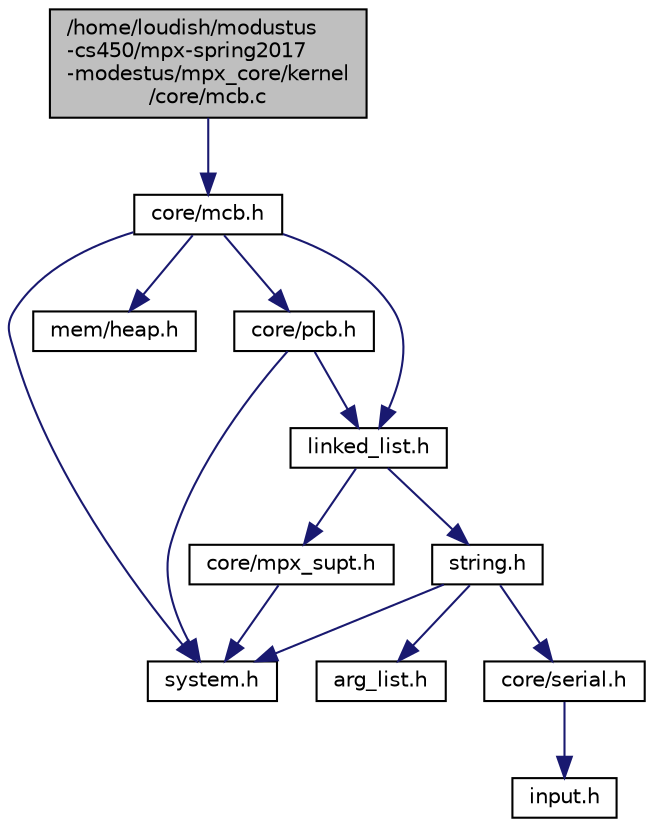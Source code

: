 digraph "/home/loudish/modustus-cs450/mpx-spring2017-modestus/mpx_core/kernel/core/mcb.c"
{
  edge [fontname="Helvetica",fontsize="10",labelfontname="Helvetica",labelfontsize="10"];
  node [fontname="Helvetica",fontsize="10",shape=record];
  Node1 [label="/home/loudish/modustus\l-cs450/mpx-spring2017\l-modestus/mpx_core/kernel\l/core/mcb.c",height=0.2,width=0.4,color="black", fillcolor="grey75", style="filled", fontcolor="black"];
  Node1 -> Node2 [color="midnightblue",fontsize="10",style="solid",fontname="Helvetica"];
  Node2 [label="core/mcb.h",height=0.2,width=0.4,color="black", fillcolor="white", style="filled",URL="$mcb_8h.html"];
  Node2 -> Node3 [color="midnightblue",fontsize="10",style="solid",fontname="Helvetica"];
  Node3 [label="system.h",height=0.2,width=0.4,color="black", fillcolor="white", style="filled",URL="$system_8h.html"];
  Node2 -> Node4 [color="midnightblue",fontsize="10",style="solid",fontname="Helvetica"];
  Node4 [label="mem/heap.h",height=0.2,width=0.4,color="black", fillcolor="white", style="filled",URL="$heap_8h.html"];
  Node2 -> Node5 [color="midnightblue",fontsize="10",style="solid",fontname="Helvetica"];
  Node5 [label="core/pcb.h",height=0.2,width=0.4,color="black", fillcolor="white", style="filled",URL="$pcb_8h.html"];
  Node5 -> Node3 [color="midnightblue",fontsize="10",style="solid",fontname="Helvetica"];
  Node5 -> Node6 [color="midnightblue",fontsize="10",style="solid",fontname="Helvetica"];
  Node6 [label="linked_list.h",height=0.2,width=0.4,color="black", fillcolor="white", style="filled",URL="$linked__list_8h.html"];
  Node6 -> Node7 [color="midnightblue",fontsize="10",style="solid",fontname="Helvetica"];
  Node7 [label="string.h",height=0.2,width=0.4,color="black", fillcolor="white", style="filled",URL="$string_8h.html"];
  Node7 -> Node3 [color="midnightblue",fontsize="10",style="solid",fontname="Helvetica"];
  Node7 -> Node8 [color="midnightblue",fontsize="10",style="solid",fontname="Helvetica"];
  Node8 [label="arg_list.h",height=0.2,width=0.4,color="black", fillcolor="white", style="filled",URL="$arg__list_8h.html"];
  Node7 -> Node9 [color="midnightblue",fontsize="10",style="solid",fontname="Helvetica"];
  Node9 [label="core/serial.h",height=0.2,width=0.4,color="black", fillcolor="white", style="filled",URL="$serial_8h.html"];
  Node9 -> Node10 [color="midnightblue",fontsize="10",style="solid",fontname="Helvetica"];
  Node10 [label="input.h",height=0.2,width=0.4,color="black", fillcolor="white", style="filled",URL="$input_8h.html"];
  Node6 -> Node11 [color="midnightblue",fontsize="10",style="solid",fontname="Helvetica"];
  Node11 [label="core/mpx_supt.h",height=0.2,width=0.4,color="black", fillcolor="white", style="filled",URL="$mpx__supt_8h.html"];
  Node11 -> Node3 [color="midnightblue",fontsize="10",style="solid",fontname="Helvetica"];
  Node2 -> Node6 [color="midnightblue",fontsize="10",style="solid",fontname="Helvetica"];
}
